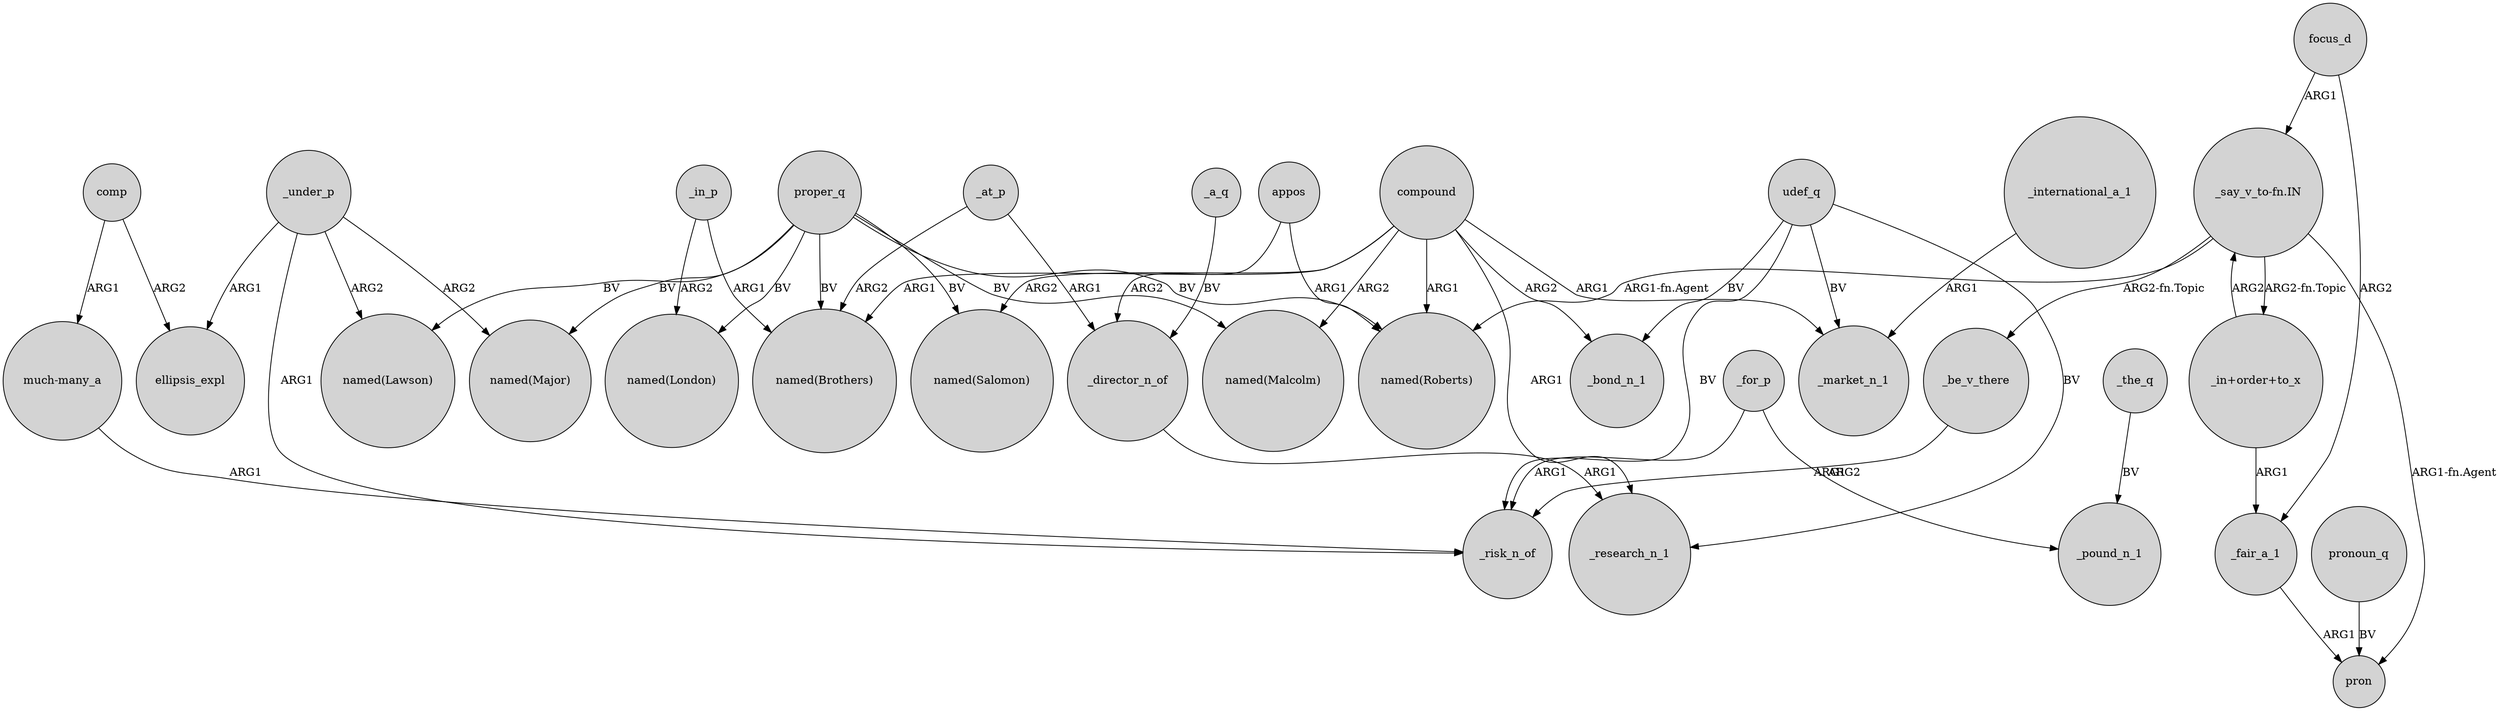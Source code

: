digraph {
	node [shape=circle style=filled]
	udef_q -> _risk_n_of [label=BV]
	_under_p -> _risk_n_of [label=ARG1]
	proper_q -> "named(Malcolm)" [label=BV]
	"_in+order+to_x" -> "_say_v_to-fn.IN" [label=ARG2]
	proper_q -> "named(Brothers)" [label=BV]
	_in_p -> "named(London)" [label=ARG2]
	_the_q -> _pound_n_1 [label=BV]
	udef_q -> _research_n_1 [label=BV]
	proper_q -> "named(Major)" [label=BV]
	_director_n_of -> _research_n_1 [label=ARG1]
	udef_q -> _market_n_1 [label=BV]
	_international_a_1 -> _market_n_1 [label=ARG1]
	_under_p -> "named(Lawson)" [label=ARG2]
	_for_p -> _risk_n_of [label=ARG1]
	appos -> "named(Roberts)" [label=ARG1]
	proper_q -> "named(Roberts)" [label=BV]
	_for_p -> _pound_n_1 [label=ARG2]
	compound -> _research_n_1 [label=ARG1]
	"_say_v_to-fn.IN" -> "_in+order+to_x" [label="ARG2-fn.Topic"]
	compound -> "named(Brothers)" [label=ARG1]
	_fair_a_1 -> pron [label=ARG1]
	"_in+order+to_x" -> _fair_a_1 [label=ARG1]
	pronoun_q -> pron [label=BV]
	udef_q -> _bond_n_1 [label=BV]
	_at_p -> _director_n_of [label=ARG1]
	comp -> "much-many_a" [label=ARG1]
	_under_p -> ellipsis_expl [label=ARG1]
	compound -> "named(Malcolm)" [label=ARG2]
	proper_q -> "named(Salomon)" [label=BV]
	focus_d -> _fair_a_1 [label=ARG2]
	"_say_v_to-fn.IN" -> _be_v_there [label="ARG2-fn.Topic"]
	proper_q -> "named(Lawson)" [label=BV]
	_a_q -> _director_n_of [label=BV]
	"_say_v_to-fn.IN" -> "named(Roberts)" [label="ARG1-fn.Agent"]
	proper_q -> "named(London)" [label=BV]
	compound -> "named(Salomon)" [label=ARG2]
	"_say_v_to-fn.IN" -> pron [label="ARG1-fn.Agent"]
	_in_p -> "named(Brothers)" [label=ARG1]
	comp -> ellipsis_expl [label=ARG2]
	compound -> _bond_n_1 [label=ARG2]
	_at_p -> "named(Brothers)" [label=ARG2]
	"much-many_a" -> _risk_n_of [label=ARG1]
	compound -> _market_n_1 [label=ARG1]
	_under_p -> "named(Major)" [label=ARG2]
	appos -> _director_n_of [label=ARG2]
	_be_v_there -> _risk_n_of [label=ARG1]
	compound -> "named(Roberts)" [label=ARG1]
	focus_d -> "_say_v_to-fn.IN" [label=ARG1]
}
